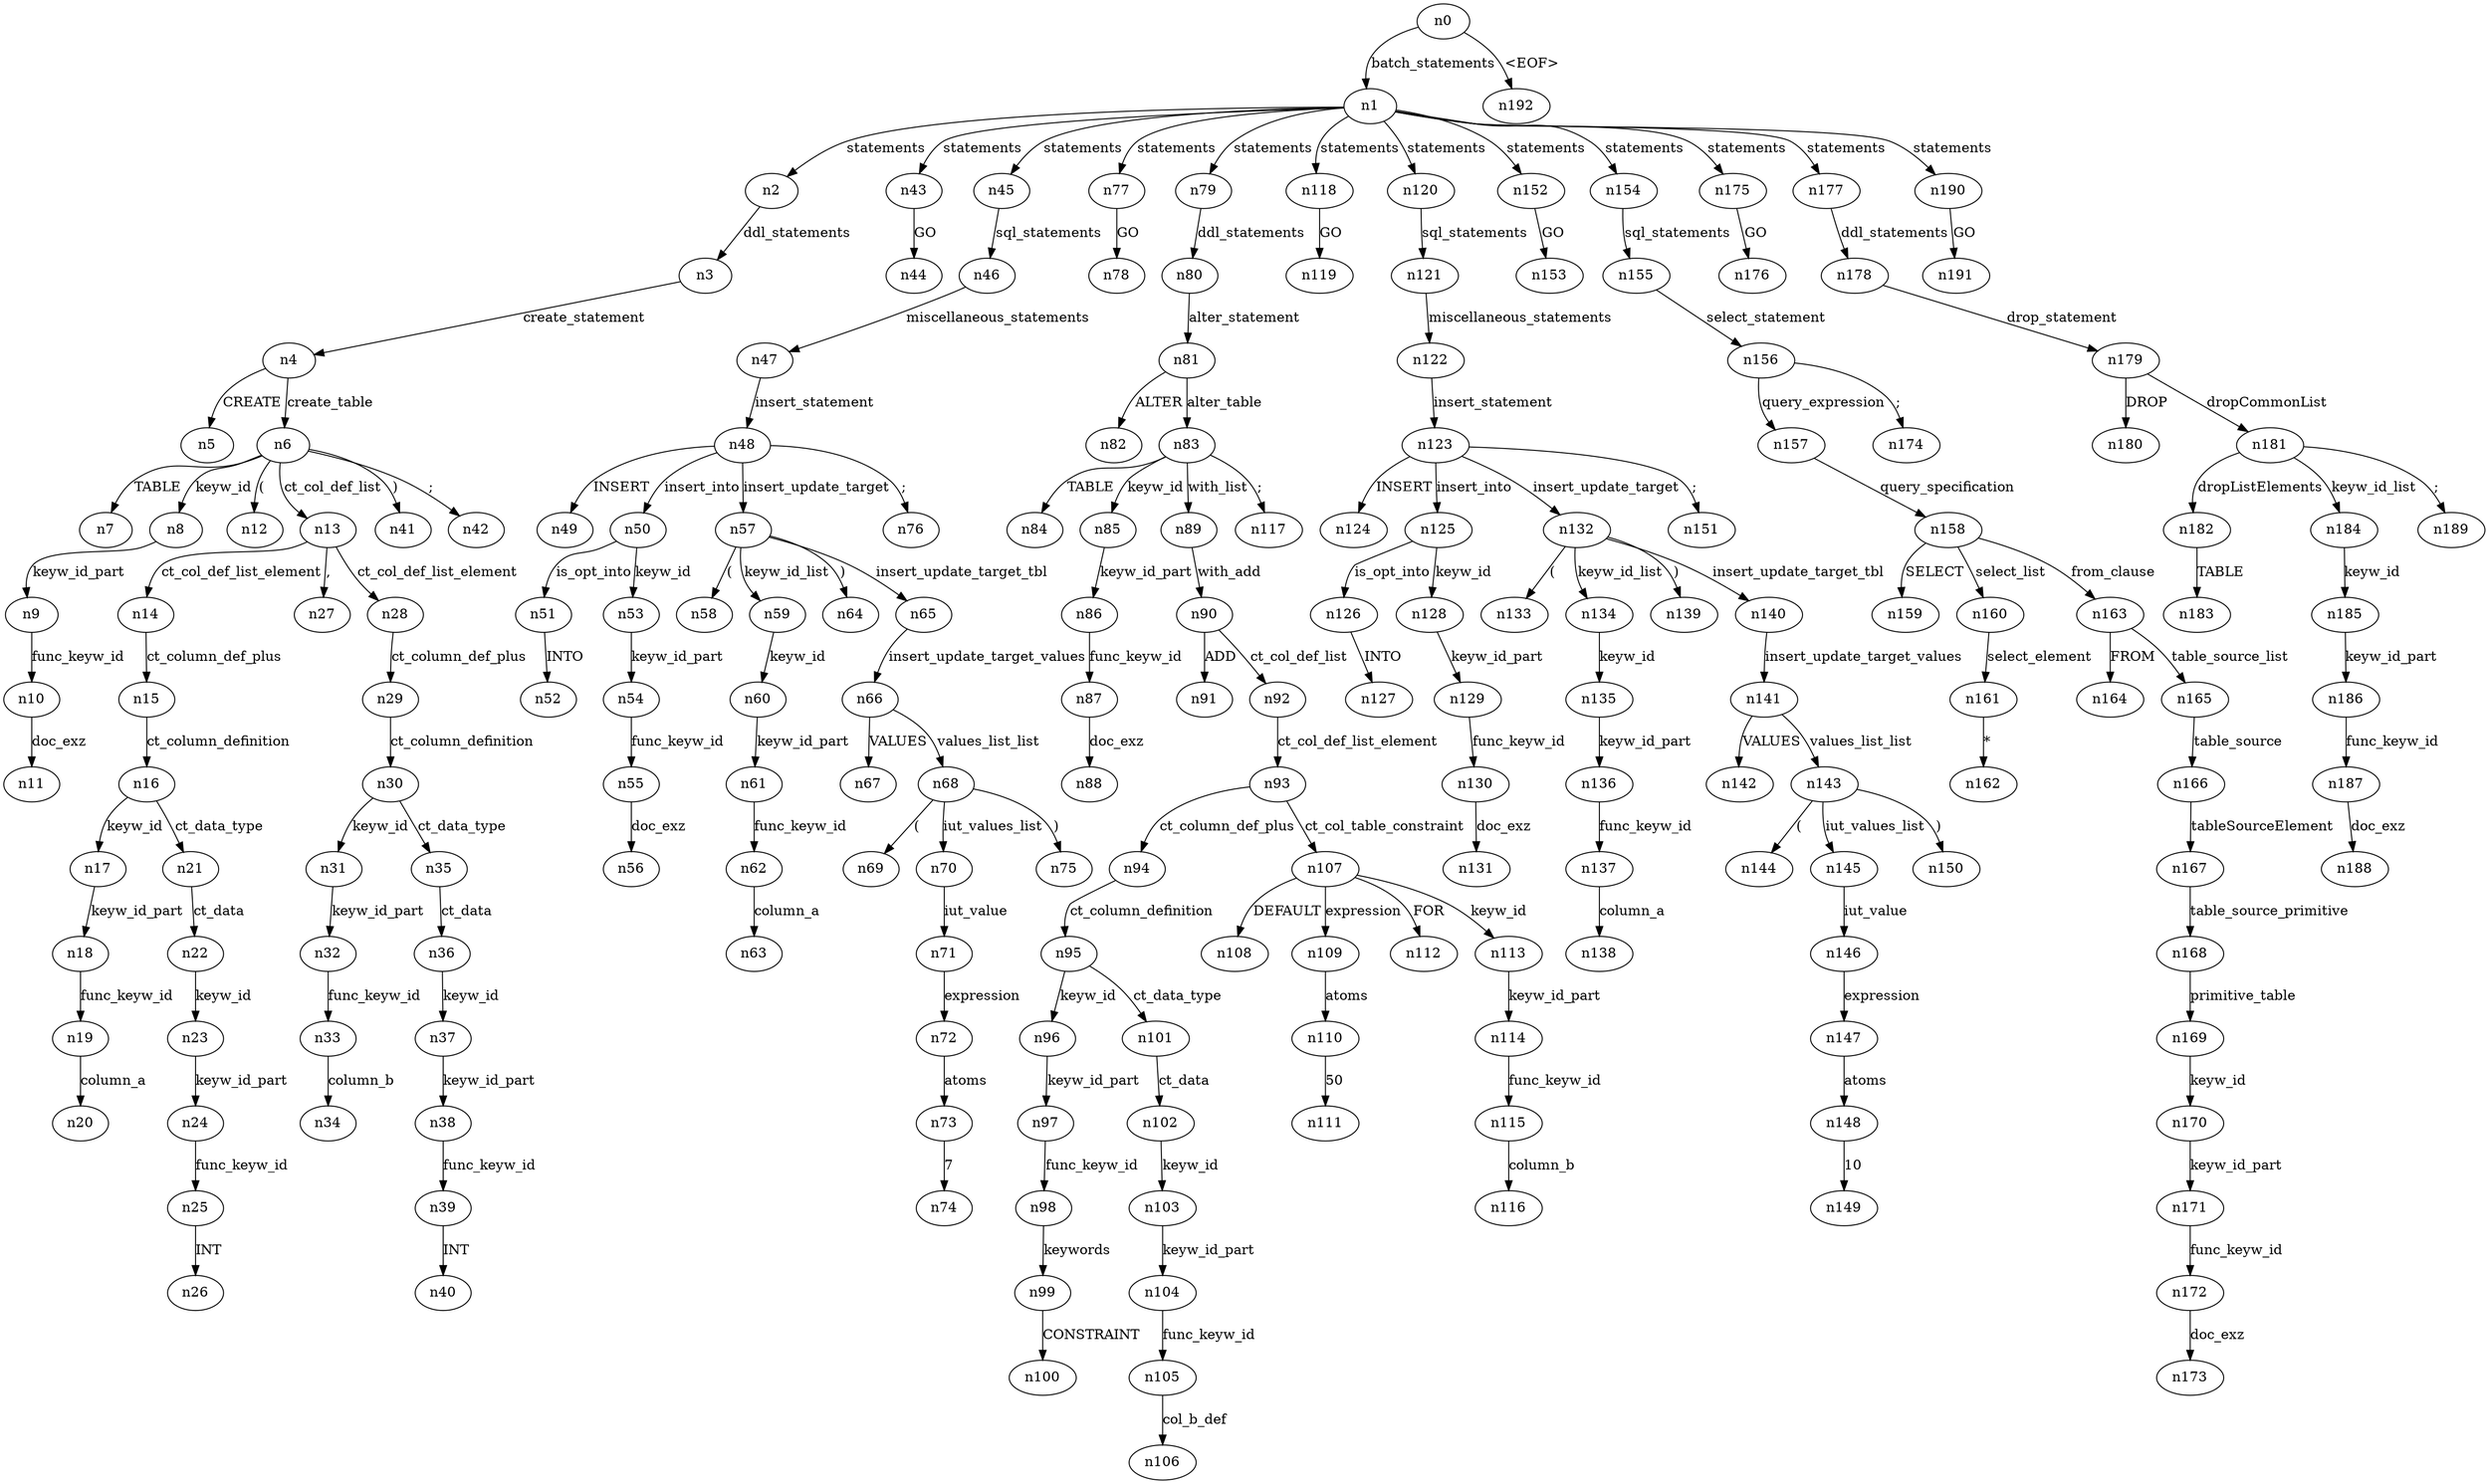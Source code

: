 digraph ParseTree {
  n0 -> n1 [label="batch_statements"];
  n1 -> n2 [label="statements"];
  n2 -> n3 [label="ddl_statements"];
  n3 -> n4 [label="create_statement"];
  n4 -> n5 [label="CREATE"];
  n4 -> n6 [label="create_table"];
  n6 -> n7 [label="TABLE"];
  n6 -> n8 [label="keyw_id"];
  n8 -> n9 [label="keyw_id_part"];
  n9 -> n10 [label="func_keyw_id"];
  n10 -> n11 [label="doc_exz"];
  n6 -> n12 [label="("];
  n6 -> n13 [label="ct_col_def_list"];
  n13 -> n14 [label="ct_col_def_list_element"];
  n14 -> n15 [label="ct_column_def_plus"];
  n15 -> n16 [label="ct_column_definition"];
  n16 -> n17 [label="keyw_id"];
  n17 -> n18 [label="keyw_id_part"];
  n18 -> n19 [label="func_keyw_id"];
  n19 -> n20 [label="column_a"];
  n16 -> n21 [label="ct_data_type"];
  n21 -> n22 [label="ct_data"];
  n22 -> n23 [label="keyw_id"];
  n23 -> n24 [label="keyw_id_part"];
  n24 -> n25 [label="func_keyw_id"];
  n25 -> n26 [label="INT"];
  n13 -> n27 [label=","];
  n13 -> n28 [label="ct_col_def_list_element"];
  n28 -> n29 [label="ct_column_def_plus"];
  n29 -> n30 [label="ct_column_definition"];
  n30 -> n31 [label="keyw_id"];
  n31 -> n32 [label="keyw_id_part"];
  n32 -> n33 [label="func_keyw_id"];
  n33 -> n34 [label="column_b"];
  n30 -> n35 [label="ct_data_type"];
  n35 -> n36 [label="ct_data"];
  n36 -> n37 [label="keyw_id"];
  n37 -> n38 [label="keyw_id_part"];
  n38 -> n39 [label="func_keyw_id"];
  n39 -> n40 [label="INT"];
  n6 -> n41 [label=")"];
  n6 -> n42 [label=";"];
  n1 -> n43 [label="statements"];
  n43 -> n44 [label="GO"];
  n1 -> n45 [label="statements"];
  n45 -> n46 [label="sql_statements"];
  n46 -> n47 [label="miscellaneous_statements"];
  n47 -> n48 [label="insert_statement"];
  n48 -> n49 [label="INSERT"];
  n48 -> n50 [label="insert_into"];
  n50 -> n51 [label="is_opt_into"];
  n51 -> n52 [label="INTO"];
  n50 -> n53 [label="keyw_id"];
  n53 -> n54 [label="keyw_id_part"];
  n54 -> n55 [label="func_keyw_id"];
  n55 -> n56 [label="doc_exz"];
  n48 -> n57 [label="insert_update_target"];
  n57 -> n58 [label="("];
  n57 -> n59 [label="keyw_id_list"];
  n59 -> n60 [label="keyw_id"];
  n60 -> n61 [label="keyw_id_part"];
  n61 -> n62 [label="func_keyw_id"];
  n62 -> n63 [label="column_a"];
  n57 -> n64 [label=")"];
  n57 -> n65 [label="insert_update_target_tbl"];
  n65 -> n66 [label="insert_update_target_values"];
  n66 -> n67 [label="VALUES"];
  n66 -> n68 [label="values_list_list"];
  n68 -> n69 [label="("];
  n68 -> n70 [label="iut_values_list"];
  n70 -> n71 [label="iut_value"];
  n71 -> n72 [label="expression"];
  n72 -> n73 [label="atoms"];
  n73 -> n74 [label="7"];
  n68 -> n75 [label=")"];
  n48 -> n76 [label=";"];
  n1 -> n77 [label="statements"];
  n77 -> n78 [label="GO"];
  n1 -> n79 [label="statements"];
  n79 -> n80 [label="ddl_statements"];
  n80 -> n81 [label="alter_statement"];
  n81 -> n82 [label="ALTER"];
  n81 -> n83 [label="alter_table"];
  n83 -> n84 [label="TABLE"];
  n83 -> n85 [label="keyw_id"];
  n85 -> n86 [label="keyw_id_part"];
  n86 -> n87 [label="func_keyw_id"];
  n87 -> n88 [label="doc_exz"];
  n83 -> n89 [label="with_list"];
  n89 -> n90 [label="with_add"];
  n90 -> n91 [label="ADD"];
  n90 -> n92 [label="ct_col_def_list"];
  n92 -> n93 [label="ct_col_def_list_element"];
  n93 -> n94 [label="ct_column_def_plus"];
  n94 -> n95 [label="ct_column_definition"];
  n95 -> n96 [label="keyw_id"];
  n96 -> n97 [label="keyw_id_part"];
  n97 -> n98 [label="func_keyw_id"];
  n98 -> n99 [label="keywords"];
  n99 -> n100 [label="CONSTRAINT"];
  n95 -> n101 [label="ct_data_type"];
  n101 -> n102 [label="ct_data"];
  n102 -> n103 [label="keyw_id"];
  n103 -> n104 [label="keyw_id_part"];
  n104 -> n105 [label="func_keyw_id"];
  n105 -> n106 [label="col_b_def"];
  n93 -> n107 [label="ct_col_table_constraint"];
  n107 -> n108 [label="DEFAULT"];
  n107 -> n109 [label="expression"];
  n109 -> n110 [label="atoms"];
  n110 -> n111 [label="50"];
  n107 -> n112 [label="FOR"];
  n107 -> n113 [label="keyw_id"];
  n113 -> n114 [label="keyw_id_part"];
  n114 -> n115 [label="func_keyw_id"];
  n115 -> n116 [label="column_b"];
  n83 -> n117 [label=";"];
  n1 -> n118 [label="statements"];
  n118 -> n119 [label="GO"];
  n1 -> n120 [label="statements"];
  n120 -> n121 [label="sql_statements"];
  n121 -> n122 [label="miscellaneous_statements"];
  n122 -> n123 [label="insert_statement"];
  n123 -> n124 [label="INSERT"];
  n123 -> n125 [label="insert_into"];
  n125 -> n126 [label="is_opt_into"];
  n126 -> n127 [label="INTO"];
  n125 -> n128 [label="keyw_id"];
  n128 -> n129 [label="keyw_id_part"];
  n129 -> n130 [label="func_keyw_id"];
  n130 -> n131 [label="doc_exz"];
  n123 -> n132 [label="insert_update_target"];
  n132 -> n133 [label="("];
  n132 -> n134 [label="keyw_id_list"];
  n134 -> n135 [label="keyw_id"];
  n135 -> n136 [label="keyw_id_part"];
  n136 -> n137 [label="func_keyw_id"];
  n137 -> n138 [label="column_a"];
  n132 -> n139 [label=")"];
  n132 -> n140 [label="insert_update_target_tbl"];
  n140 -> n141 [label="insert_update_target_values"];
  n141 -> n142 [label="VALUES"];
  n141 -> n143 [label="values_list_list"];
  n143 -> n144 [label="("];
  n143 -> n145 [label="iut_values_list"];
  n145 -> n146 [label="iut_value"];
  n146 -> n147 [label="expression"];
  n147 -> n148 [label="atoms"];
  n148 -> n149 [label="10"];
  n143 -> n150 [label=")"];
  n123 -> n151 [label=";"];
  n1 -> n152 [label="statements"];
  n152 -> n153 [label="GO"];
  n1 -> n154 [label="statements"];
  n154 -> n155 [label="sql_statements"];
  n155 -> n156 [label="select_statement"];
  n156 -> n157 [label="query_expression"];
  n157 -> n158 [label="query_specification"];
  n158 -> n159 [label="SELECT"];
  n158 -> n160 [label="select_list"];
  n160 -> n161 [label="select_element"];
  n161 -> n162 [label="*"];
  n158 -> n163 [label="from_clause"];
  n163 -> n164 [label="FROM"];
  n163 -> n165 [label="table_source_list"];
  n165 -> n166 [label="table_source"];
  n166 -> n167 [label="tableSourceElement"];
  n167 -> n168 [label="table_source_primitive"];
  n168 -> n169 [label="primitive_table"];
  n169 -> n170 [label="keyw_id"];
  n170 -> n171 [label="keyw_id_part"];
  n171 -> n172 [label="func_keyw_id"];
  n172 -> n173 [label="doc_exz"];
  n156 -> n174 [label=";"];
  n1 -> n175 [label="statements"];
  n175 -> n176 [label="GO"];
  n1 -> n177 [label="statements"];
  n177 -> n178 [label="ddl_statements"];
  n178 -> n179 [label="drop_statement"];
  n179 -> n180 [label="DROP"];
  n179 -> n181 [label="dropCommonList"];
  n181 -> n182 [label="dropListElements"];
  n182 -> n183 [label="TABLE"];
  n181 -> n184 [label="keyw_id_list"];
  n184 -> n185 [label="keyw_id"];
  n185 -> n186 [label="keyw_id_part"];
  n186 -> n187 [label="func_keyw_id"];
  n187 -> n188 [label="doc_exz"];
  n181 -> n189 [label=";"];
  n1 -> n190 [label="statements"];
  n190 -> n191 [label="GO"];
  n0 -> n192 [label="<EOF>"];
}